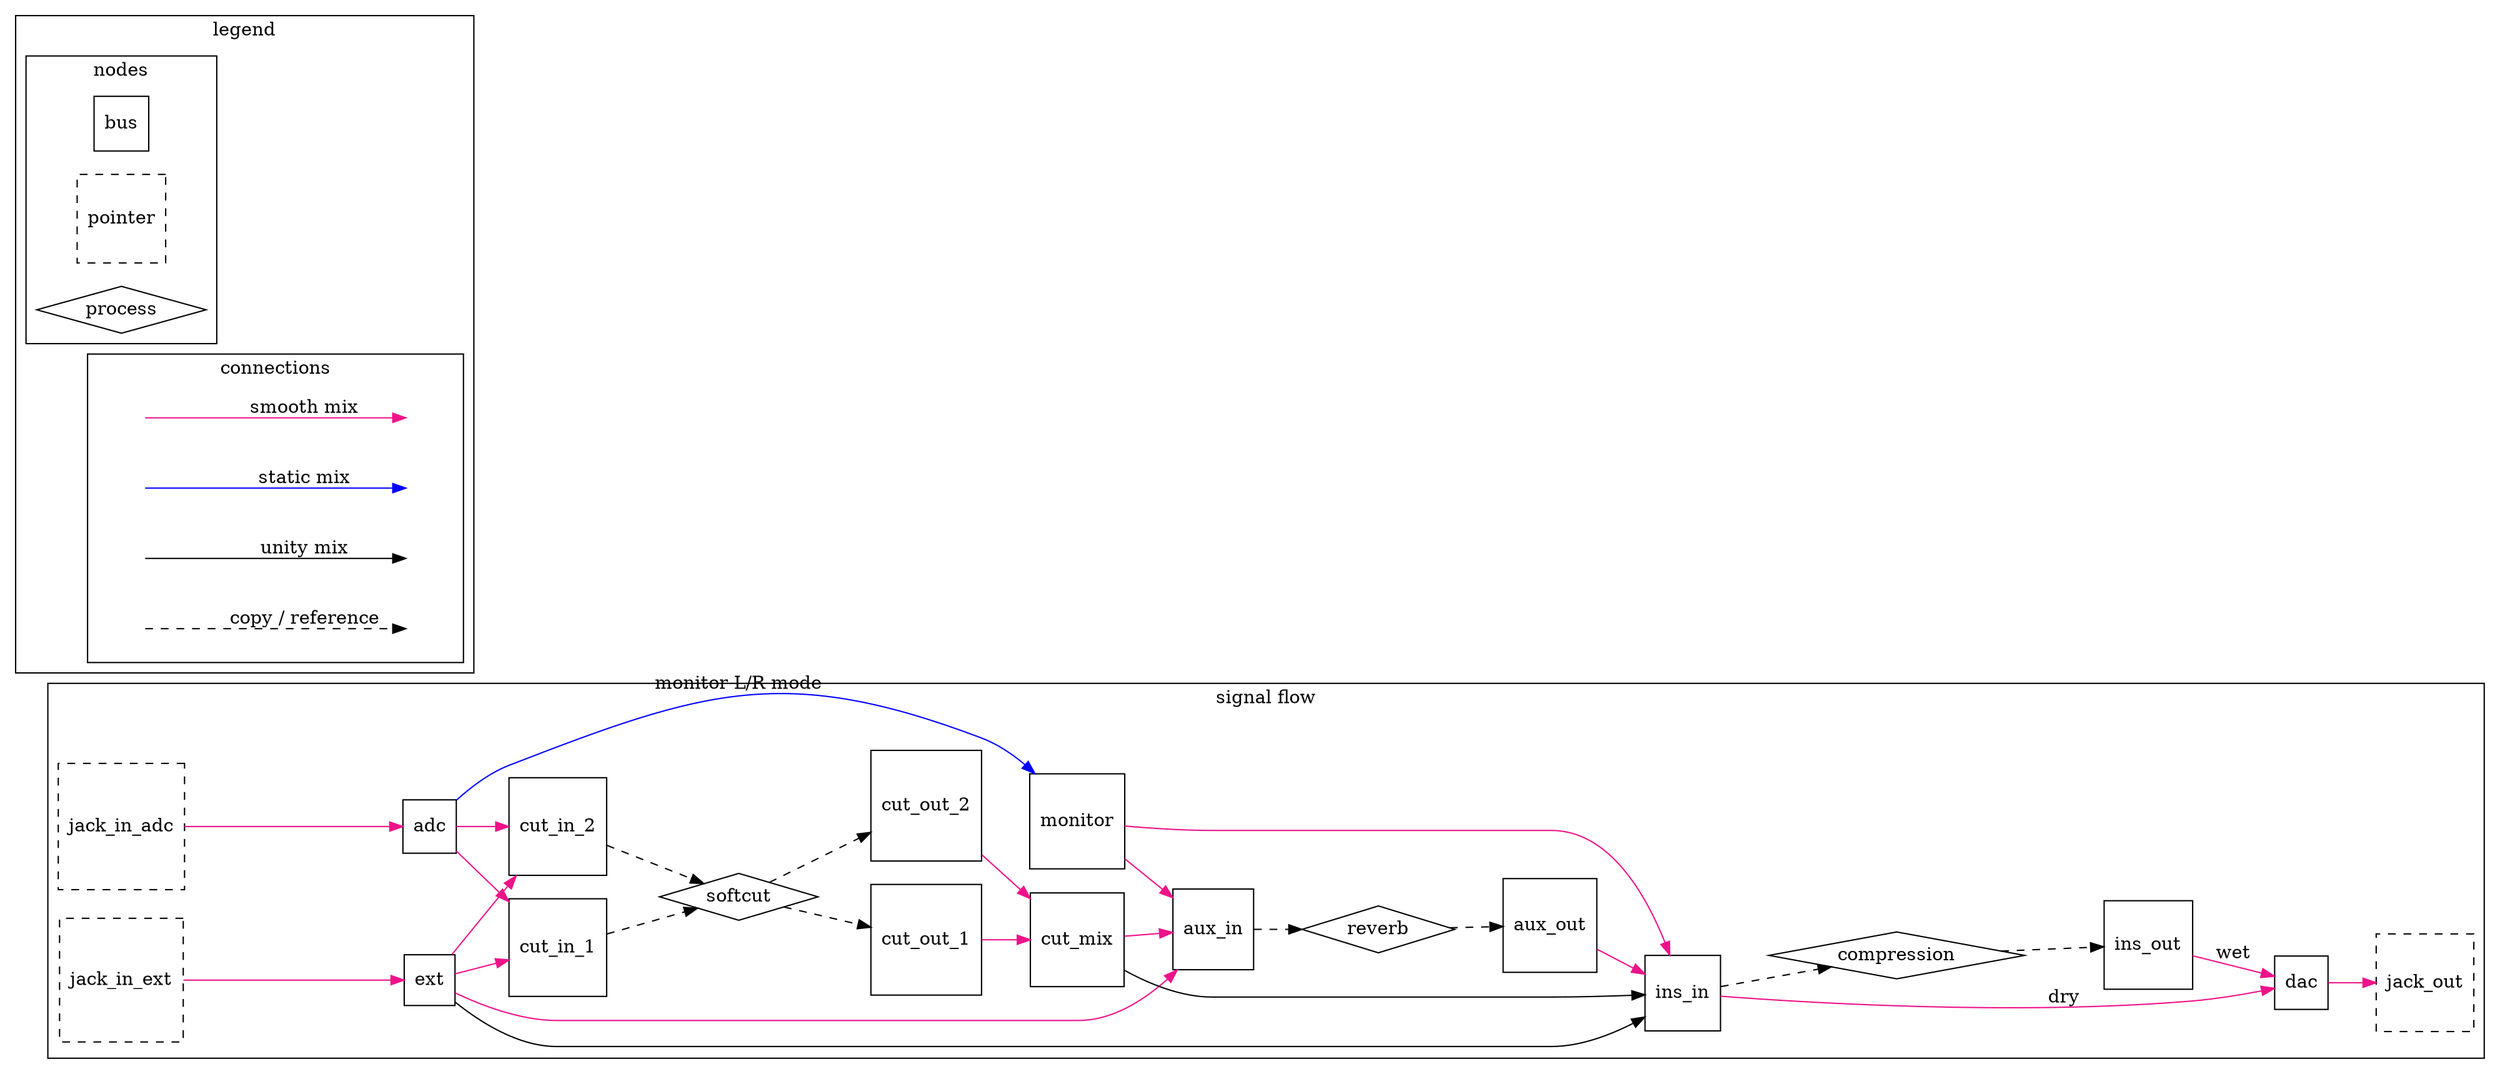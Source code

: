 

digraph G {
	rankdir=LR;
	subgraph cluster_01 { 
		label="signal flow"
		node [shape=square];
		jack_in_adc [style=dashed];
		jack_in_ext [style=dashed];
		jack_out [style=dashed];

		adc;
		ext;
		dac;

		aux_in;	
		aux_out;

		ins_in;
		ins_out;

		monitor;

		cut_in_1;
		cut_in_2;
			
		cut_out_1;
		cut_out_2;

		cut_mix;
		
		node [shape=diamond];	
		softcut;
		reverb;
		compression;

		edge [color=deeppink2];	
		jack_in_adc -> adc;
		jack_in_ext -> ext;

		monitor -> aux_in;
		monitor -> ins_in;
		ext -> aux_in;
		aux_out -> ins_in;

		ext -> cut_in_1;
		ext -> cut_in_2;
		adc -> cut_in_1;
		adc -> cut_in_2;

		cut_mix -> aux_in;

		ins_in -> dac [label="dry"];
		ins_out -> dac [label="wet"];
		dac -> jack_out;

		cut_out_1 -> cut_mix;
		cut_out_2 -> cut_mix;

		edge [color=blue];
		adc -> monitor [label="monitor L/R mode"];

		edge [color=black];
		ext -> ins_in;
		cut_mix -> ins_in;

		edge [style=dashed];
		cut_in_1 -> softcut -> cut_out_1;
		cut_in_2 -> softcut -> cut_out_2;
		aux_in -> reverb -> aux_out;
		ins_in -> compression -> ins_out;
	}
	
	subgraph cluster_02 {
		label = "legend";

	    nodesep=0.6;

		subgraph cluster_03 { 
			label="nodes";
			node [shape=square];
			bus;
			pointer [style=dashed];
			process [shape=diamond];
		}
		subgraph cluster_04 {
			label="connections"; 
			node [style=invis shape=square];
			a; b; c; d; e; f; g; h;

			edge [style=solid];
			a -> b [color=deeppink2 label="smooth mix"];
			c -> d [color=blue label="static mix"];
			e -> f [label="unity mix"];
			g -> h [style=dashed label="copy / reference"];
		}
	}

}
